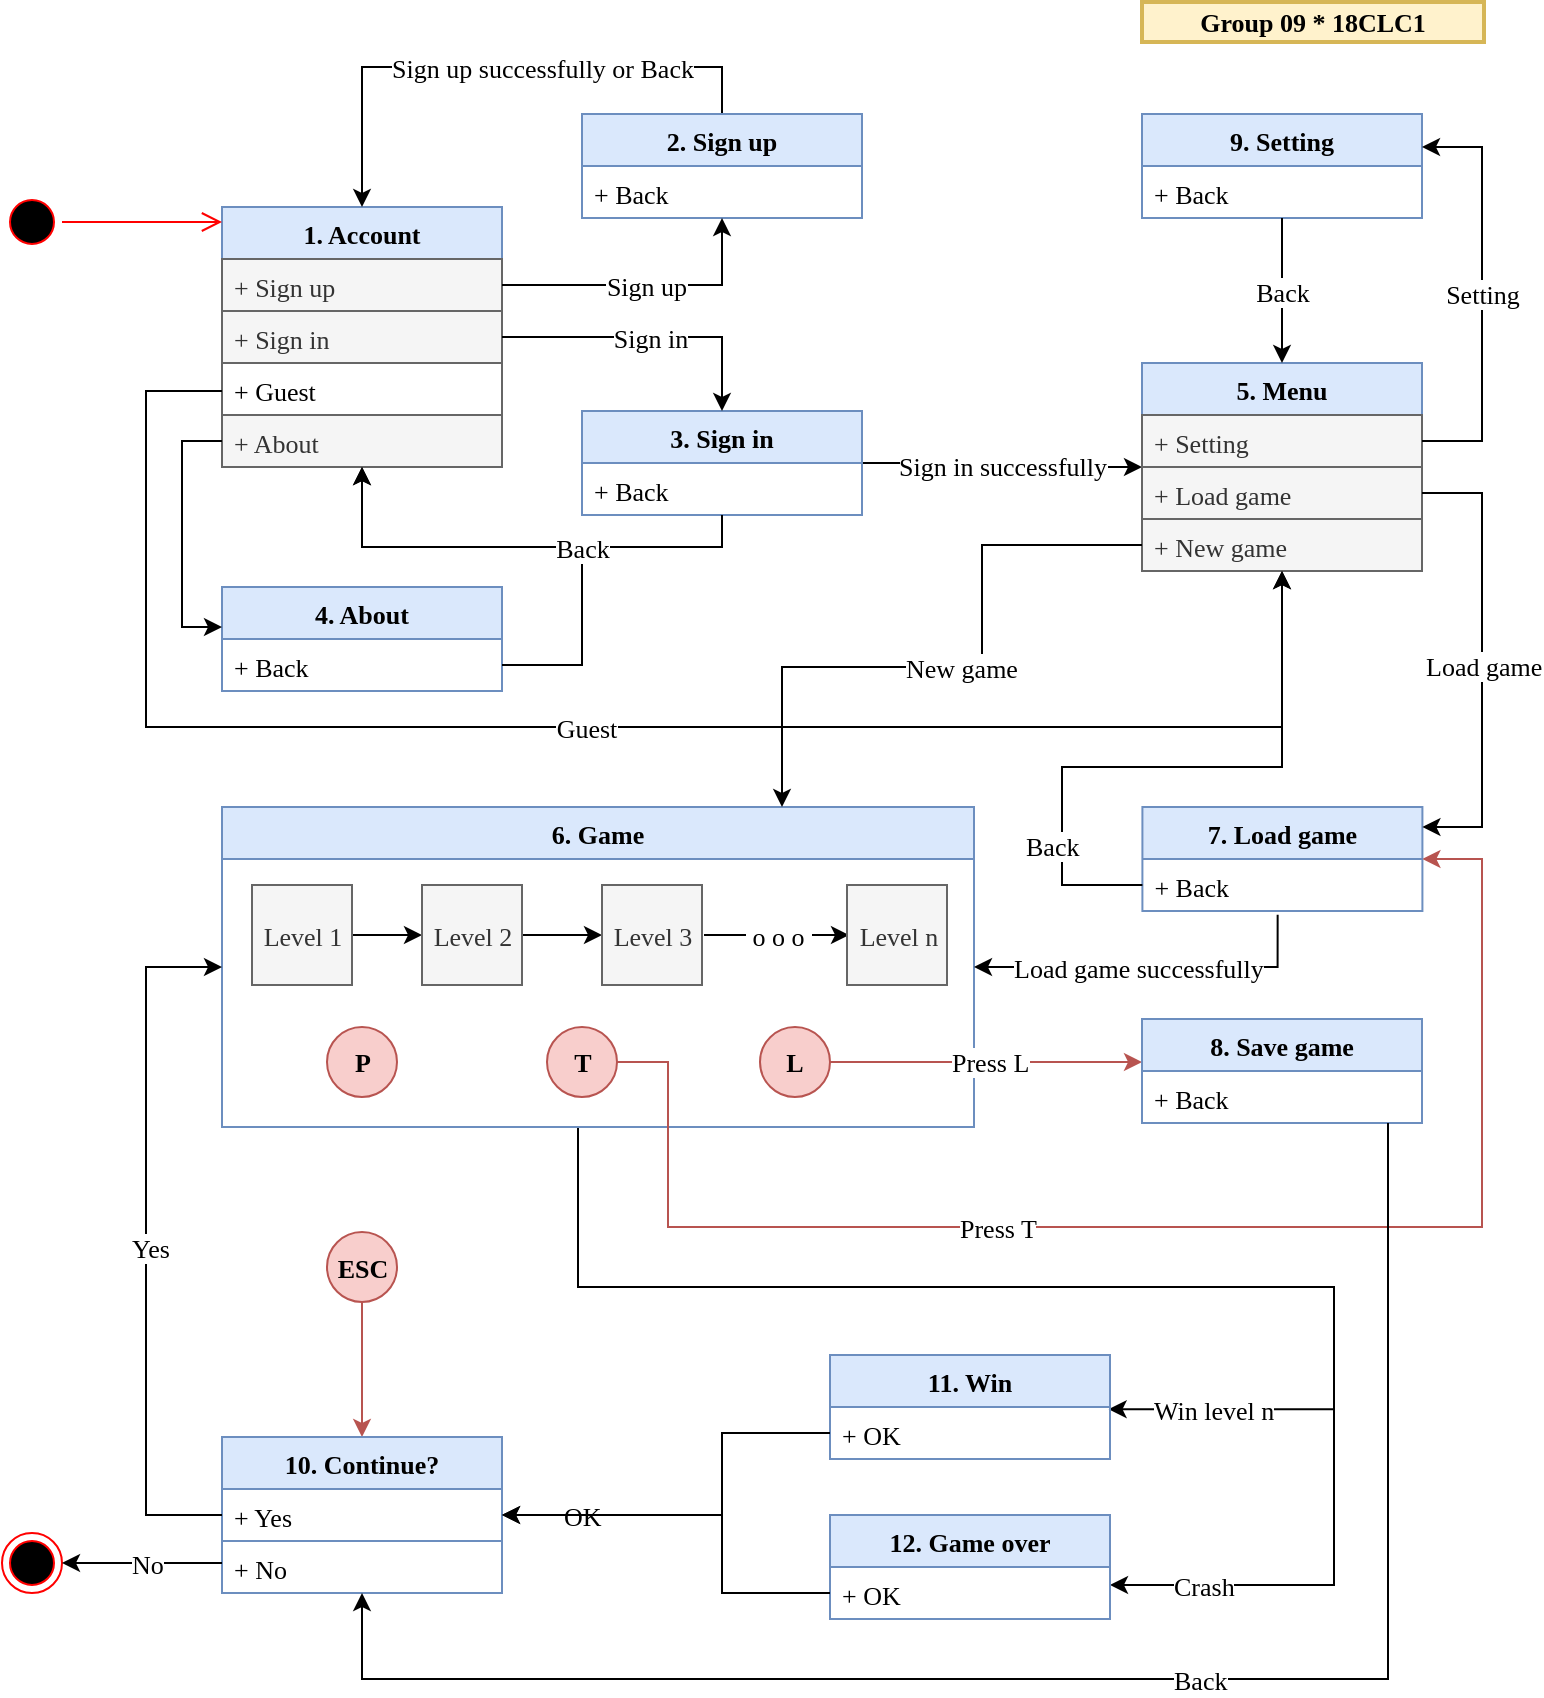 <mxfile version="10.8.0" type="device"><diagram id="IUTdoirlFHn7Qot2EvsQ" name="Page-1"><mxGraphModel dx="1400" dy="735" grid="1" gridSize="9" guides="1" tooltips="1" connect="1" arrows="1" fold="1" page="1" pageScale="1" pageWidth="850" pageHeight="1100" math="0" shadow="0"><root><mxCell id="0"/><mxCell id="1" parent="0"/><mxCell id="MtxI5EjHU7pHqkl4lEn1-243" value="1. Account" style="swimlane;fontStyle=1;childLayout=stackLayout;horizontal=1;startSize=26;fillColor=#dae8fc;horizontalStack=0;resizeParent=1;resizeParentMax=0;resizeLast=0;collapsible=1;marginBottom=0;strokeColor=#6c8ebf;fontFamily=Comic Sans MS;fontSize=13;" parent="1" vertex="1"><mxGeometry x="164" y="120.5" width="140" height="130" as="geometry"/></mxCell><mxCell id="MtxI5EjHU7pHqkl4lEn1-244" value="+ Sign up" style="text;align=left;verticalAlign=top;spacingLeft=4;spacingRight=4;overflow=hidden;rotatable=0;points=[[0,0.5],[1,0.5]];portConstraint=eastwest;fontStyle=0;fillColor=#f5f5f5;strokeColor=#666666;fontColor=#333333;fontFamily=Comic Sans MS;fontSize=13;" parent="MtxI5EjHU7pHqkl4lEn1-243" vertex="1"><mxGeometry y="26" width="140" height="26" as="geometry"/></mxCell><mxCell id="MtxI5EjHU7pHqkl4lEn1-245" value="+ Sign in" style="text;strokeColor=#666666;fillColor=#f5f5f5;align=left;verticalAlign=top;spacingLeft=4;spacingRight=4;overflow=hidden;rotatable=0;points=[[0,0.5],[1,0.5]];portConstraint=eastwest;fontColor=#333333;fontFamily=Comic Sans MS;fontSize=13;" parent="MtxI5EjHU7pHqkl4lEn1-243" vertex="1"><mxGeometry y="52" width="140" height="26" as="geometry"/></mxCell><mxCell id="MtxI5EjHU7pHqkl4lEn1-246" value="+ Guest" style="text;align=left;verticalAlign=top;spacingLeft=4;spacingRight=4;overflow=hidden;rotatable=0;points=[[0,0.5],[1,0.5]];portConstraint=eastwest;fontFamily=Comic Sans MS;fontSize=13;strokeColor=#666666;" parent="MtxI5EjHU7pHqkl4lEn1-243" vertex="1"><mxGeometry y="78" width="140" height="26" as="geometry"/></mxCell><mxCell id="MtxI5EjHU7pHqkl4lEn1-247" value="+ About" style="text;strokeColor=#666666;fillColor=#f5f5f5;align=left;verticalAlign=top;spacingLeft=4;spacingRight=4;overflow=hidden;rotatable=0;points=[[0,0.5],[1,0.5]];portConstraint=eastwest;fontColor=#333333;fontFamily=Comic Sans MS;fontSize=13;" parent="MtxI5EjHU7pHqkl4lEn1-243" vertex="1"><mxGeometry y="104" width="140" height="26" as="geometry"/></mxCell><mxCell id="MtxI5EjHU7pHqkl4lEn1-248" value="Sign in successfully" style="edgeStyle=orthogonalEdgeStyle;rounded=0;orthogonalLoop=1;jettySize=auto;html=1;fontFamily=Comic Sans MS;fontSize=13;" parent="1" source="MtxI5EjHU7pHqkl4lEn1-249" target="MtxI5EjHU7pHqkl4lEn1-251" edge="1"><mxGeometry x="0.01" relative="1" as="geometry"><mxPoint as="offset"/></mxGeometry></mxCell><mxCell id="MtxI5EjHU7pHqkl4lEn1-249" value="3. Sign in" style="swimlane;fontStyle=1;childLayout=stackLayout;horizontal=1;startSize=26;fillColor=#dae8fc;horizontalStack=0;resizeParent=1;resizeParentMax=0;resizeLast=0;collapsible=1;marginBottom=0;strokeColor=#6c8ebf;fontFamily=Comic Sans MS;fontSize=13;" parent="1" vertex="1"><mxGeometry x="344" y="222.5" width="140" height="52" as="geometry"/></mxCell><mxCell id="MtxI5EjHU7pHqkl4lEn1-250" value="+ Back" style="text;strokeColor=none;fillColor=none;align=left;verticalAlign=top;spacingLeft=4;spacingRight=4;overflow=hidden;rotatable=0;points=[[0,0.5],[1,0.5]];portConstraint=eastwest;fontFamily=Comic Sans MS;fontSize=13;" parent="MtxI5EjHU7pHqkl4lEn1-249" vertex="1"><mxGeometry y="26" width="140" height="26" as="geometry"/></mxCell><mxCell id="MtxI5EjHU7pHqkl4lEn1-251" value="5. Menu" style="swimlane;fontStyle=1;childLayout=stackLayout;horizontal=1;startSize=26;fillColor=#dae8fc;horizontalStack=0;resizeParent=1;resizeParentMax=0;resizeLast=0;collapsible=1;marginBottom=0;strokeColor=#6c8ebf;fontFamily=Comic Sans MS;fontSize=13;" parent="1" vertex="1"><mxGeometry x="624" y="198.5" width="140" height="104" as="geometry"><mxRectangle x="480" y="98" width="80" height="26" as="alternateBounds"/></mxGeometry></mxCell><mxCell id="MtxI5EjHU7pHqkl4lEn1-252" value="+ Setting" style="text;strokeColor=#666666;fillColor=#f5f5f5;align=left;verticalAlign=top;spacingLeft=4;spacingRight=4;overflow=hidden;rotatable=0;points=[[0,0.5],[1,0.5]];portConstraint=eastwest;fontColor=#333333;fontFamily=Comic Sans MS;fontSize=13;" parent="MtxI5EjHU7pHqkl4lEn1-251" vertex="1"><mxGeometry y="26" width="140" height="26" as="geometry"/></mxCell><mxCell id="MtxI5EjHU7pHqkl4lEn1-253" value="+ Load game" style="text;strokeColor=#666666;fillColor=#f5f5f5;align=left;verticalAlign=top;spacingLeft=4;spacingRight=4;overflow=hidden;rotatable=0;points=[[0,0.5],[1,0.5]];portConstraint=eastwest;fontColor=#333333;fontFamily=Comic Sans MS;fontSize=13;" parent="MtxI5EjHU7pHqkl4lEn1-251" vertex="1"><mxGeometry y="52" width="140" height="26" as="geometry"/></mxCell><mxCell id="MtxI5EjHU7pHqkl4lEn1-254" value="+ New game" style="text;strokeColor=#666666;fillColor=#f5f5f5;align=left;verticalAlign=top;spacingLeft=4;spacingRight=4;overflow=hidden;rotatable=0;points=[[0,0.5],[1,0.5]];portConstraint=eastwest;fontColor=#333333;fontFamily=Comic Sans MS;fontSize=13;" parent="MtxI5EjHU7pHqkl4lEn1-251" vertex="1"><mxGeometry y="78" width="140" height="26" as="geometry"/></mxCell><mxCell id="MtxI5EjHU7pHqkl4lEn1-255" value="Sign up successfully or Back" style="edgeStyle=orthogonalEdgeStyle;rounded=0;orthogonalLoop=1;jettySize=auto;html=1;entryX=0.5;entryY=0;entryDx=0;entryDy=0;fontFamily=Comic Sans MS;fontSize=13;" parent="1" source="MtxI5EjHU7pHqkl4lEn1-256" target="MtxI5EjHU7pHqkl4lEn1-243" edge="1"><mxGeometry x="-0.168" relative="1" as="geometry"><mxPoint x="394" y="60.5" as="targetPoint"/><Array as="points"><mxPoint x="414" y="50.5"/><mxPoint x="234" y="50.5"/></Array><mxPoint as="offset"/></mxGeometry></mxCell><mxCell id="MtxI5EjHU7pHqkl4lEn1-256" value="2. Sign up" style="swimlane;fontStyle=1;childLayout=stackLayout;horizontal=1;startSize=26;fillColor=#dae8fc;horizontalStack=0;resizeParent=1;resizeParentMax=0;resizeLast=0;collapsible=1;marginBottom=0;strokeColor=#6c8ebf;fontFamily=Comic Sans MS;fontSize=13;" parent="1" vertex="1"><mxGeometry x="344" y="74" width="140" height="52" as="geometry"/></mxCell><mxCell id="MtxI5EjHU7pHqkl4lEn1-257" value="+ Back" style="text;strokeColor=none;fillColor=none;align=left;verticalAlign=top;spacingLeft=4;spacingRight=4;overflow=hidden;rotatable=0;points=[[0,0.5],[1,0.5]];portConstraint=eastwest;fontFamily=Comic Sans MS;fontSize=13;" parent="MtxI5EjHU7pHqkl4lEn1-256" vertex="1"><mxGeometry y="26" width="140" height="26" as="geometry"/></mxCell><mxCell id="MtxI5EjHU7pHqkl4lEn1-258" value="Sign up" style="edgeStyle=orthogonalEdgeStyle;rounded=0;orthogonalLoop=1;jettySize=auto;html=1;fontFamily=Comic Sans MS;fontSize=13;" parent="1" source="MtxI5EjHU7pHqkl4lEn1-244" target="MtxI5EjHU7pHqkl4lEn1-256" edge="1"><mxGeometry relative="1" as="geometry"/></mxCell><mxCell id="MtxI5EjHU7pHqkl4lEn1-259" value="Sign in" style="edgeStyle=orthogonalEdgeStyle;rounded=0;orthogonalLoop=1;jettySize=auto;html=1;fontFamily=Comic Sans MS;fontSize=13;" parent="1" source="MtxI5EjHU7pHqkl4lEn1-245" target="MtxI5EjHU7pHqkl4lEn1-249" edge="1"><mxGeometry relative="1" as="geometry"/></mxCell><mxCell id="MtxI5EjHU7pHqkl4lEn1-260" value="Guest" style="edgeStyle=orthogonalEdgeStyle;rounded=0;orthogonalLoop=1;jettySize=auto;html=1;fontFamily=Comic Sans MS;fontSize=13;" parent="1" source="MtxI5EjHU7pHqkl4lEn1-246" target="MtxI5EjHU7pHqkl4lEn1-251" edge="1"><mxGeometry relative="1" as="geometry"><Array as="points"><mxPoint x="126" y="212.5"/><mxPoint x="126" y="380.5"/><mxPoint x="694" y="380.5"/></Array></mxGeometry></mxCell><mxCell id="MtxI5EjHU7pHqkl4lEn1-261" value="4. About" style="swimlane;fontStyle=1;childLayout=stackLayout;horizontal=1;startSize=26;fillColor=#dae8fc;horizontalStack=0;resizeParent=1;resizeParentMax=0;resizeLast=0;collapsible=1;marginBottom=0;strokeColor=#6c8ebf;fontFamily=Comic Sans MS;fontSize=13;" parent="1" vertex="1"><mxGeometry x="164" y="310.5" width="140" height="52" as="geometry"/></mxCell><mxCell id="MtxI5EjHU7pHqkl4lEn1-262" value="+ Back" style="text;strokeColor=none;fillColor=none;align=left;verticalAlign=top;spacingLeft=4;spacingRight=4;overflow=hidden;rotatable=0;points=[[0,0.5],[1,0.5]];portConstraint=eastwest;fontFamily=Comic Sans MS;fontSize=13;" parent="MtxI5EjHU7pHqkl4lEn1-261" vertex="1"><mxGeometry y="26" width="140" height="26" as="geometry"/></mxCell><mxCell id="MtxI5EjHU7pHqkl4lEn1-263" style="edgeStyle=orthogonalEdgeStyle;rounded=0;orthogonalLoop=1;jettySize=auto;html=1;fontFamily=Comic Sans MS;fontSize=13;" parent="1" source="MtxI5EjHU7pHqkl4lEn1-247" target="MtxI5EjHU7pHqkl4lEn1-261" edge="1"><mxGeometry relative="1" as="geometry"><Array as="points"><mxPoint x="144" y="237.5"/><mxPoint x="144" y="330.5"/></Array></mxGeometry></mxCell><mxCell id="MtxI5EjHU7pHqkl4lEn1-264" style="edgeStyle=orthogonalEdgeStyle;rounded=0;orthogonalLoop=1;jettySize=auto;html=1;fontFamily=Comic Sans MS;fontSize=13;" parent="1" source="MtxI5EjHU7pHqkl4lEn1-262" target="MtxI5EjHU7pHqkl4lEn1-243" edge="1"><mxGeometry relative="1" as="geometry"><Array as="points"><mxPoint x="344" y="349.5"/><mxPoint x="344" y="290.5"/><mxPoint x="234" y="290.5"/></Array></mxGeometry></mxCell><mxCell id="MtxI5EjHU7pHqkl4lEn1-265" value="Back" style="edgeStyle=orthogonalEdgeStyle;rounded=0;orthogonalLoop=1;jettySize=auto;html=1;entryX=0.5;entryY=1;entryDx=0;entryDy=0;fontFamily=Comic Sans MS;fontSize=13;" parent="1" source="MtxI5EjHU7pHqkl4lEn1-250" target="MtxI5EjHU7pHqkl4lEn1-243" edge="1"><mxGeometry x="-0.267" relative="1" as="geometry"><Array as="points"><mxPoint x="414" y="290.5"/><mxPoint x="234" y="290.5"/></Array><mxPoint as="offset"/></mxGeometry></mxCell><mxCell id="MtxI5EjHU7pHqkl4lEn1-266" value="9. Setting" style="swimlane;fontStyle=1;childLayout=stackLayout;horizontal=1;startSize=26;fillColor=#dae8fc;horizontalStack=0;resizeParent=1;resizeParentMax=0;resizeLast=0;collapsible=1;marginBottom=0;strokeColor=#6c8ebf;fontFamily=Comic Sans MS;fontSize=13;" parent="1" vertex="1"><mxGeometry x="624" y="74" width="140" height="52" as="geometry"/></mxCell><mxCell id="MtxI5EjHU7pHqkl4lEn1-267" value="+ Back" style="text;strokeColor=none;fillColor=none;align=left;verticalAlign=top;spacingLeft=4;spacingRight=4;overflow=hidden;rotatable=0;points=[[0,0.5],[1,0.5]];portConstraint=eastwest;fontFamily=Comic Sans MS;fontSize=13;" parent="MtxI5EjHU7pHqkl4lEn1-266" vertex="1"><mxGeometry y="26" width="140" height="26" as="geometry"/></mxCell><mxCell id="MtxI5EjHU7pHqkl4lEn1-268" value="Setting" style="edgeStyle=orthogonalEdgeStyle;rounded=0;orthogonalLoop=1;jettySize=auto;html=1;fontFamily=Comic Sans MS;fontSize=13;" parent="1" source="MtxI5EjHU7pHqkl4lEn1-252" target="MtxI5EjHU7pHqkl4lEn1-266" edge="1"><mxGeometry relative="1" as="geometry"><Array as="points"><mxPoint x="794" y="237.5"/><mxPoint x="794" y="90.5"/></Array></mxGeometry></mxCell><mxCell id="MtxI5EjHU7pHqkl4lEn1-269" value="Back" style="edgeStyle=orthogonalEdgeStyle;rounded=0;orthogonalLoop=1;jettySize=auto;html=1;fontFamily=Comic Sans MS;fontSize=13;" parent="1" source="MtxI5EjHU7pHqkl4lEn1-267" target="MtxI5EjHU7pHqkl4lEn1-251" edge="1"><mxGeometry relative="1" as="geometry"><Array as="points"><mxPoint x="694" y="140.5"/><mxPoint x="694" y="140.5"/></Array></mxGeometry></mxCell><mxCell id="MtxI5EjHU7pHqkl4lEn1-270" value="Crash" style="edgeStyle=orthogonalEdgeStyle;rounded=0;orthogonalLoop=1;jettySize=auto;html=1;fontFamily=Comic Sans MS;fontSize=13;align=left;" parent="1" source="MtxI5EjHU7pHqkl4lEn1-272" target="MtxI5EjHU7pHqkl4lEn1-303" edge="1"><mxGeometry x="0.918" relative="1" as="geometry"><Array as="points"><mxPoint x="342" y="660.5"/><mxPoint x="720" y="660.5"/><mxPoint x="720" y="809.5"/></Array><mxPoint as="offset"/></mxGeometry></mxCell><mxCell id="MtxI5EjHU7pHqkl4lEn1-271" value="Win level n" style="edgeStyle=orthogonalEdgeStyle;rounded=0;orthogonalLoop=1;jettySize=auto;html=1;fontFamily=Comic Sans MS;fontSize=13;align=left;entryX=0.995;entryY=0.043;entryDx=0;entryDy=0;entryPerimeter=0;" parent="1" target="MtxI5EjHU7pHqkl4lEn1-302" edge="1"><mxGeometry x="0.936" relative="1" as="geometry"><mxPoint x="233" y="700.5" as="targetPoint"/><Array as="points"><mxPoint x="342" y="580.5"/><mxPoint x="342" y="660.5"/><mxPoint x="720" y="660.5"/><mxPoint x="720" y="721.5"/></Array><mxPoint as="offset"/><mxPoint x="342" y="581" as="sourcePoint"/></mxGeometry></mxCell><mxCell id="MtxI5EjHU7pHqkl4lEn1-272" value="6. Game" style="swimlane;fontStyle=1;childLayout=stackLayout;horizontal=1;startSize=26;fillColor=#dae8fc;horizontalStack=0;resizeParent=1;resizeParentMax=0;resizeLast=0;collapsible=1;marginBottom=0;strokeColor=#6c8ebf;fontFamily=Comic Sans MS;fontSize=13;" parent="1" vertex="1"><mxGeometry x="164" y="420.5" width="376" height="160" as="geometry"/></mxCell><mxCell id="MtxI5EjHU7pHqkl4lEn1-273" value="Load game successfully" style="edgeStyle=orthogonalEdgeStyle;rounded=0;orthogonalLoop=1;jettySize=auto;html=1;align=left;exitX=0.483;exitY=1.072;exitDx=0;exitDy=0;exitPerimeter=0;fontFamily=Comic Sans MS;fontSize=13;" parent="1" source="MtxI5EjHU7pHqkl4lEn1-275" target="MtxI5EjHU7pHqkl4lEn1-272" edge="1"><mxGeometry x="0.794" relative="1" as="geometry"><Array as="points"><mxPoint x="692" y="500.5"/></Array><mxPoint as="offset"/></mxGeometry></mxCell><mxCell id="MtxI5EjHU7pHqkl4lEn1-274" value="7. Load game" style="swimlane;fontStyle=1;childLayout=stackLayout;horizontal=1;startSize=26;fillColor=#dae8fc;horizontalStack=0;resizeParent=1;resizeParentMax=0;resizeLast=0;collapsible=1;marginBottom=0;strokeColor=#6c8ebf;fontFamily=Comic Sans MS;fontSize=13;" parent="1" vertex="1"><mxGeometry x="624.206" y="420.5" width="140" height="52" as="geometry"/></mxCell><mxCell id="MtxI5EjHU7pHqkl4lEn1-275" value="+ Back" style="text;strokeColor=none;fillColor=none;align=left;verticalAlign=top;spacingLeft=4;spacingRight=4;overflow=hidden;rotatable=0;points=[[0,0.5],[1,0.5]];portConstraint=eastwest;fontFamily=Comic Sans MS;fontSize=13;" parent="MtxI5EjHU7pHqkl4lEn1-274" vertex="1"><mxGeometry y="26" width="140" height="26" as="geometry"/></mxCell><mxCell id="MtxI5EjHU7pHqkl4lEn1-276" value="" style="ellipse;html=1;shape=startState;fillColor=#000000;strokeColor=#ff0000;fontFamily=Comic Sans MS;fontSize=13;" parent="1" vertex="1"><mxGeometry x="54" y="113" width="30" height="30" as="geometry"/></mxCell><mxCell id="MtxI5EjHU7pHqkl4lEn1-277" value="" style="edgeStyle=orthogonalEdgeStyle;html=1;verticalAlign=bottom;endArrow=open;endSize=8;strokeColor=#ff0000;align=left;fontFamily=Comic Sans MS;fontSize=13;" parent="1" source="MtxI5EjHU7pHqkl4lEn1-276" target="MtxI5EjHU7pHqkl4lEn1-243" edge="1"><mxGeometry relative="1" as="geometry"><mxPoint x="104.235" y="303.5" as="targetPoint"/><Array as="points"><mxPoint x="84" y="130.5"/><mxPoint x="84" y="130.5"/></Array></mxGeometry></mxCell><mxCell id="MtxI5EjHU7pHqkl4lEn1-278" value="" style="ellipse;html=1;shape=endState;fillColor=#000000;strokeColor=#ff0000;fontFamily=Comic Sans MS;fontSize=13;" parent="1" vertex="1"><mxGeometry x="54" y="783.5" width="30" height="30" as="geometry"/></mxCell><mxCell id="MtxI5EjHU7pHqkl4lEn1-279" style="edgeStyle=orthogonalEdgeStyle;rounded=0;orthogonalLoop=1;jettySize=auto;html=1;fontFamily=Comic Sans MS;fontSize=13;align=left;" parent="1" source="MtxI5EjHU7pHqkl4lEn1-280" target="MtxI5EjHU7pHqkl4lEn1-282" edge="1"><mxGeometry relative="1" as="geometry"/></mxCell><mxCell id="MtxI5EjHU7pHqkl4lEn1-280" value="Level 1" style="html=1;fontFamily=Comic Sans MS;fontSize=13;fillColor=#f5f5f5;strokeColor=#666666;fontColor=#333333;" parent="1" vertex="1"><mxGeometry x="179" y="459.5" width="50" height="50" as="geometry"/></mxCell><mxCell id="MtxI5EjHU7pHqkl4lEn1-281" style="edgeStyle=orthogonalEdgeStyle;rounded=0;orthogonalLoop=1;jettySize=auto;html=1;fontFamily=Comic Sans MS;fontSize=13;align=left;" parent="1" source="MtxI5EjHU7pHqkl4lEn1-282" target="MtxI5EjHU7pHqkl4lEn1-284" edge="1"><mxGeometry relative="1" as="geometry"/></mxCell><mxCell id="MtxI5EjHU7pHqkl4lEn1-282" value="Level 2" style="html=1;fontFamily=Comic Sans MS;fontSize=13;fillColor=#f5f5f5;strokeColor=#666666;fontColor=#333333;" parent="1" vertex="1"><mxGeometry x="264" y="459.5" width="50" height="50" as="geometry"/></mxCell><mxCell id="MtxI5EjHU7pHqkl4lEn1-283" value="&amp;nbsp;o o o&amp;nbsp;" style="edgeStyle=orthogonalEdgeStyle;rounded=0;orthogonalLoop=1;jettySize=auto;html=1;fontFamily=Comic Sans MS;fontSize=13;align=left;" parent="1" edge="1"><mxGeometry x="-0.476" relative="1" as="geometry"><mxPoint x="405" y="484.5" as="sourcePoint"/><mxPoint x="477.5" y="484.5" as="targetPoint"/><mxPoint as="offset"/></mxGeometry></mxCell><mxCell id="MtxI5EjHU7pHqkl4lEn1-284" value="Level 3" style="html=1;fontFamily=Comic Sans MS;fontSize=13;fillColor=#f5f5f5;strokeColor=#666666;fontColor=#333333;" parent="1" vertex="1"><mxGeometry x="354" y="459.5" width="50" height="50" as="geometry"/></mxCell><mxCell id="MtxI5EjHU7pHqkl4lEn1-285" value="Level n" style="html=1;fontFamily=Comic Sans MS;fontSize=13;fillColor=#f5f5f5;strokeColor=#666666;fontColor=#333333;" parent="1" vertex="1"><mxGeometry x="476.5" y="459.5" width="50" height="50" as="geometry"/></mxCell><mxCell id="MtxI5EjHU7pHqkl4lEn1-286" value="P" style="ellipse;whiteSpace=wrap;html=1;fontFamily=Comic Sans MS;fontSize=13;fillColor=#f8cecc;strokeColor=#b85450;fontStyle=1" parent="1" vertex="1"><mxGeometry x="216.5" y="530.5" width="35" height="35" as="geometry"/></mxCell><mxCell id="MtxI5EjHU7pHqkl4lEn1-287" value="Press T" style="edgeStyle=orthogonalEdgeStyle;rounded=0;orthogonalLoop=1;jettySize=auto;html=1;fontFamily=Comic Sans MS;fontSize=13;align=left;fillColor=#f8cecc;strokeColor=#b85450;exitX=1;exitY=0.5;exitDx=0;exitDy=0;" parent="1" source="MtxI5EjHU7pHqkl4lEn1-288" target="MtxI5EjHU7pHqkl4lEn1-274" edge="1"><mxGeometry x="-0.308" relative="1" as="geometry"><Array as="points"><mxPoint x="387" y="548.5"/><mxPoint x="387" y="630.5"/><mxPoint x="794" y="630.5"/><mxPoint x="794" y="446.5"/></Array><mxPoint as="offset"/></mxGeometry></mxCell><mxCell id="MtxI5EjHU7pHqkl4lEn1-288" value="T" style="ellipse;whiteSpace=wrap;html=1;fontFamily=Comic Sans MS;fontSize=13;fillColor=#f8cecc;strokeColor=#b85450;fontStyle=1" parent="1" vertex="1"><mxGeometry x="326.5" y="530.5" width="35" height="35" as="geometry"/></mxCell><mxCell id="MtxI5EjHU7pHqkl4lEn1-289" value="Press L" style="edgeStyle=orthogonalEdgeStyle;rounded=0;orthogonalLoop=1;jettySize=auto;html=1;fontFamily=Comic Sans MS;fontSize=13;align=left;fillColor=#f8cecc;strokeColor=#b85450;" parent="1" source="MtxI5EjHU7pHqkl4lEn1-290" target="MtxI5EjHU7pHqkl4lEn1-296" edge="1"><mxGeometry x="-0.254" relative="1" as="geometry"><Array as="points"><mxPoint x="514" y="548.5"/><mxPoint x="514" y="548.5"/></Array><mxPoint x="1" as="offset"/></mxGeometry></mxCell><mxCell id="MtxI5EjHU7pHqkl4lEn1-290" value="L" style="ellipse;whiteSpace=wrap;html=1;fontFamily=Comic Sans MS;fontSize=13;fillColor=#f8cecc;strokeColor=#b85450;fontStyle=1" parent="1" vertex="1"><mxGeometry x="433" y="530.5" width="35" height="35" as="geometry"/></mxCell><mxCell id="MtxI5EjHU7pHqkl4lEn1-291" style="edgeStyle=orthogonalEdgeStyle;rounded=0;orthogonalLoop=1;jettySize=auto;html=1;entryX=0.5;entryY=0;entryDx=0;entryDy=0;fontFamily=Comic Sans MS;fontSize=13;align=left;fillColor=#f8cecc;strokeColor=#b85450;" parent="1" source="MtxI5EjHU7pHqkl4lEn1-292" target="MtxI5EjHU7pHqkl4lEn1-298" edge="1"><mxGeometry relative="1" as="geometry"/></mxCell><mxCell id="MtxI5EjHU7pHqkl4lEn1-292" value="ESC" style="ellipse;whiteSpace=wrap;html=1;fontFamily=Comic Sans MS;fontSize=13;fillColor=#f8cecc;strokeColor=#b85450;fontStyle=1" parent="1" vertex="1"><mxGeometry x="216.5" y="633" width="35" height="35" as="geometry"/></mxCell><mxCell id="MtxI5EjHU7pHqkl4lEn1-293" value="Load game" style="edgeStyle=orthogonalEdgeStyle;rounded=0;orthogonalLoop=1;jettySize=auto;html=1;fontFamily=Comic Sans MS;fontSize=13;align=left;" parent="1" source="MtxI5EjHU7pHqkl4lEn1-253" target="MtxI5EjHU7pHqkl4lEn1-274" edge="1"><mxGeometry x="0.029" y="-30" relative="1" as="geometry"><Array as="points"><mxPoint x="794" y="263.5"/><mxPoint x="794" y="430.5"/></Array><mxPoint as="offset"/></mxGeometry></mxCell><mxCell id="MtxI5EjHU7pHqkl4lEn1-294" value="Back" style="edgeStyle=orthogonalEdgeStyle;rounded=0;orthogonalLoop=1;jettySize=auto;html=1;fontFamily=Comic Sans MS;fontSize=13;align=left;" parent="1" source="MtxI5EjHU7pHqkl4lEn1-275" target="MtxI5EjHU7pHqkl4lEn1-251" edge="1"><mxGeometry x="-0.736" y="-27" relative="1" as="geometry"><Array as="points"><mxPoint x="584" y="459.5"/><mxPoint x="584" y="400.5"/><mxPoint x="694" y="400.5"/></Array><mxPoint x="-47" y="-19" as="offset"/></mxGeometry></mxCell><mxCell id="MtxI5EjHU7pHqkl4lEn1-295" value="New game" style="edgeStyle=orthogonalEdgeStyle;rounded=0;orthogonalLoop=1;jettySize=auto;html=1;fontFamily=Comic Sans MS;fontSize=13;align=left;" parent="1" source="MtxI5EjHU7pHqkl4lEn1-254" target="MtxI5EjHU7pHqkl4lEn1-272" edge="1"><mxGeometry x="0.165" relative="1" as="geometry"><Array as="points"><mxPoint x="544" y="289.5"/><mxPoint x="544" y="350.5"/><mxPoint x="444" y="350.5"/></Array><mxPoint as="offset"/></mxGeometry></mxCell><mxCell id="MtxI5EjHU7pHqkl4lEn1-296" value="8. Save game" style="swimlane;fontStyle=1;childLayout=stackLayout;horizontal=1;startSize=26;fillColor=#dae8fc;horizontalStack=0;resizeParent=1;resizeParentMax=0;resizeLast=0;collapsible=1;marginBottom=0;fontFamily=Comic Sans MS;fontSize=13;strokeColor=#6c8ebf;" parent="1" vertex="1"><mxGeometry x="624" y="526.5" width="140" height="52" as="geometry"/></mxCell><mxCell id="MtxI5EjHU7pHqkl4lEn1-297" value="+ Back" style="text;strokeColor=none;fillColor=none;align=left;verticalAlign=top;spacingLeft=4;spacingRight=4;overflow=hidden;rotatable=0;points=[[0,0.5],[1,0.5]];portConstraint=eastwest;fontFamily=Comic Sans MS;fontSize=13;" parent="MtxI5EjHU7pHqkl4lEn1-296" vertex="1"><mxGeometry y="26" width="140" height="26" as="geometry"/></mxCell><mxCell id="MtxI5EjHU7pHqkl4lEn1-298" value="10. Continue?" style="swimlane;fontStyle=1;childLayout=stackLayout;horizontal=1;startSize=26;fillColor=#dae8fc;horizontalStack=0;resizeParent=1;resizeParentMax=0;resizeLast=0;collapsible=1;marginBottom=0;fontFamily=Comic Sans MS;fontSize=13;strokeColor=#6c8ebf;" parent="1" vertex="1"><mxGeometry x="164" y="735.5" width="140" height="78" as="geometry"/></mxCell><mxCell id="MtxI5EjHU7pHqkl4lEn1-299" value="+ Yes" style="text;align=left;verticalAlign=top;spacingLeft=4;spacingRight=4;overflow=hidden;rotatable=0;points=[[0,0.5],[1,0.5]];portConstraint=eastwest;fontFamily=Comic Sans MS;fontSize=13;strokeColor=#6C8EBF;" parent="MtxI5EjHU7pHqkl4lEn1-298" vertex="1"><mxGeometry y="26" width="140" height="26" as="geometry"/></mxCell><mxCell id="MtxI5EjHU7pHqkl4lEn1-300" value="+ No" style="text;strokeColor=none;fillColor=none;align=left;verticalAlign=top;spacingLeft=4;spacingRight=4;overflow=hidden;rotatable=0;points=[[0,0.5],[1,0.5]];portConstraint=eastwest;fontFamily=Comic Sans MS;fontSize=13;" parent="MtxI5EjHU7pHqkl4lEn1-298" vertex="1"><mxGeometry y="52" width="140" height="26" as="geometry"/></mxCell><mxCell id="MtxI5EjHU7pHqkl4lEn1-301" value="11. Win" style="swimlane;fontStyle=1;childLayout=stackLayout;horizontal=1;startSize=26;fillColor=#dae8fc;horizontalStack=0;resizeParent=1;resizeParentMax=0;resizeLast=0;collapsible=1;marginBottom=0;fontFamily=Comic Sans MS;fontSize=13;strokeColor=#6c8ebf;" parent="1" vertex="1"><mxGeometry x="468" y="694.5" width="140" height="52" as="geometry"/></mxCell><mxCell id="MtxI5EjHU7pHqkl4lEn1-302" value="+ OK" style="text;strokeColor=none;fillColor=none;align=left;verticalAlign=top;spacingLeft=4;spacingRight=4;overflow=hidden;rotatable=0;points=[[0,0.5],[1,0.5]];portConstraint=eastwest;fontFamily=Comic Sans MS;fontSize=13;" parent="MtxI5EjHU7pHqkl4lEn1-301" vertex="1"><mxGeometry y="26" width="140" height="26" as="geometry"/></mxCell><mxCell id="MtxI5EjHU7pHqkl4lEn1-303" value="12. Game over" style="swimlane;fontStyle=1;childLayout=stackLayout;horizontal=1;startSize=26;fillColor=#dae8fc;horizontalStack=0;resizeParent=1;resizeParentMax=0;resizeLast=0;collapsible=1;marginBottom=0;fontFamily=Comic Sans MS;fontSize=13;strokeColor=#6c8ebf;" parent="1" vertex="1"><mxGeometry x="468" y="774.5" width="140" height="52" as="geometry"/></mxCell><mxCell id="MtxI5EjHU7pHqkl4lEn1-304" value="+ OK" style="text;strokeColor=none;fillColor=none;align=left;verticalAlign=top;spacingLeft=4;spacingRight=4;overflow=hidden;rotatable=0;points=[[0,0.5],[1,0.5]];portConstraint=eastwest;fontFamily=Comic Sans MS;fontSize=13;" parent="MtxI5EjHU7pHqkl4lEn1-303" vertex="1"><mxGeometry y="26" width="140" height="26" as="geometry"/></mxCell><mxCell id="MtxI5EjHU7pHqkl4lEn1-305" value="No" style="edgeStyle=orthogonalEdgeStyle;rounded=0;orthogonalLoop=1;jettySize=auto;html=1;entryX=1;entryY=0.5;entryDx=0;entryDy=0;fontFamily=Comic Sans MS;fontSize=13;align=left;" parent="1" source="MtxI5EjHU7pHqkl4lEn1-300" target="MtxI5EjHU7pHqkl4lEn1-278" edge="1"><mxGeometry x="0.17" relative="1" as="geometry"><Array as="points"><mxPoint x="144" y="798.5"/><mxPoint x="144" y="798.5"/></Array><mxPoint as="offset"/></mxGeometry></mxCell><mxCell id="MtxI5EjHU7pHqkl4lEn1-306" value="Back" style="edgeStyle=orthogonalEdgeStyle;rounded=0;orthogonalLoop=1;jettySize=auto;html=1;fontFamily=Comic Sans MS;fontSize=13;align=left;" parent="1" source="MtxI5EjHU7pHqkl4lEn1-297" target="MtxI5EjHU7pHqkl4lEn1-298" edge="1"><mxGeometry x="-0.333" y="-108" relative="1" as="geometry"><Array as="points"><mxPoint x="747" y="856.5"/><mxPoint x="234" y="856.5"/></Array><mxPoint x="-109" y="108" as="offset"/></mxGeometry></mxCell><mxCell id="MtxI5EjHU7pHqkl4lEn1-307" value="Yes" style="edgeStyle=orthogonalEdgeStyle;rounded=0;orthogonalLoop=1;jettySize=auto;html=1;entryX=0;entryY=0.5;entryDx=0;entryDy=0;fontFamily=Comic Sans MS;fontSize=13;align=left;" parent="1" source="MtxI5EjHU7pHqkl4lEn1-299" target="MtxI5EjHU7pHqkl4lEn1-272" edge="1"><mxGeometry x="-0.016" y="9" relative="1" as="geometry"><Array as="points"><mxPoint x="126" y="774.5"/><mxPoint x="126" y="500.5"/></Array><mxPoint as="offset"/></mxGeometry></mxCell><mxCell id="MtxI5EjHU7pHqkl4lEn1-308" value="OK" style="edgeStyle=orthogonalEdgeStyle;rounded=0;orthogonalLoop=1;jettySize=auto;html=1;fontFamily=Comic Sans MS;fontSize=13;align=left;" parent="1" source="MtxI5EjHU7pHqkl4lEn1-302" target="MtxI5EjHU7pHqkl4lEn1-298" edge="1"><mxGeometry x="0.717" relative="1" as="geometry"><Array as="points"><mxPoint x="414" y="733.5"/><mxPoint x="414" y="774.5"/></Array><mxPoint as="offset"/></mxGeometry></mxCell><mxCell id="MtxI5EjHU7pHqkl4lEn1-309" style="edgeStyle=orthogonalEdgeStyle;rounded=0;orthogonalLoop=1;jettySize=auto;html=1;fontFamily=Comic Sans MS;fontSize=13;align=left;" parent="1" source="MtxI5EjHU7pHqkl4lEn1-304" target="MtxI5EjHU7pHqkl4lEn1-298" edge="1"><mxGeometry relative="1" as="geometry"><Array as="points"><mxPoint x="414" y="813.5"/><mxPoint x="414" y="774.5"/></Array></mxGeometry></mxCell><mxCell id="JO3OQhaZ7mM1Su0SSnEg-1" value="Group 09 * 18CLC1" style="text;html=1;strokeColor=#d6b656;fillColor=#fff2cc;align=center;verticalAlign=middle;whiteSpace=wrap;rounded=0;fontStyle=1;strokeWidth=2;fontSize=13;fontFamily=Comic Sans MS;" vertex="1" parent="1"><mxGeometry x="624" y="18" width="171" height="20" as="geometry"/></mxCell></root></mxGraphModel></diagram></mxfile>